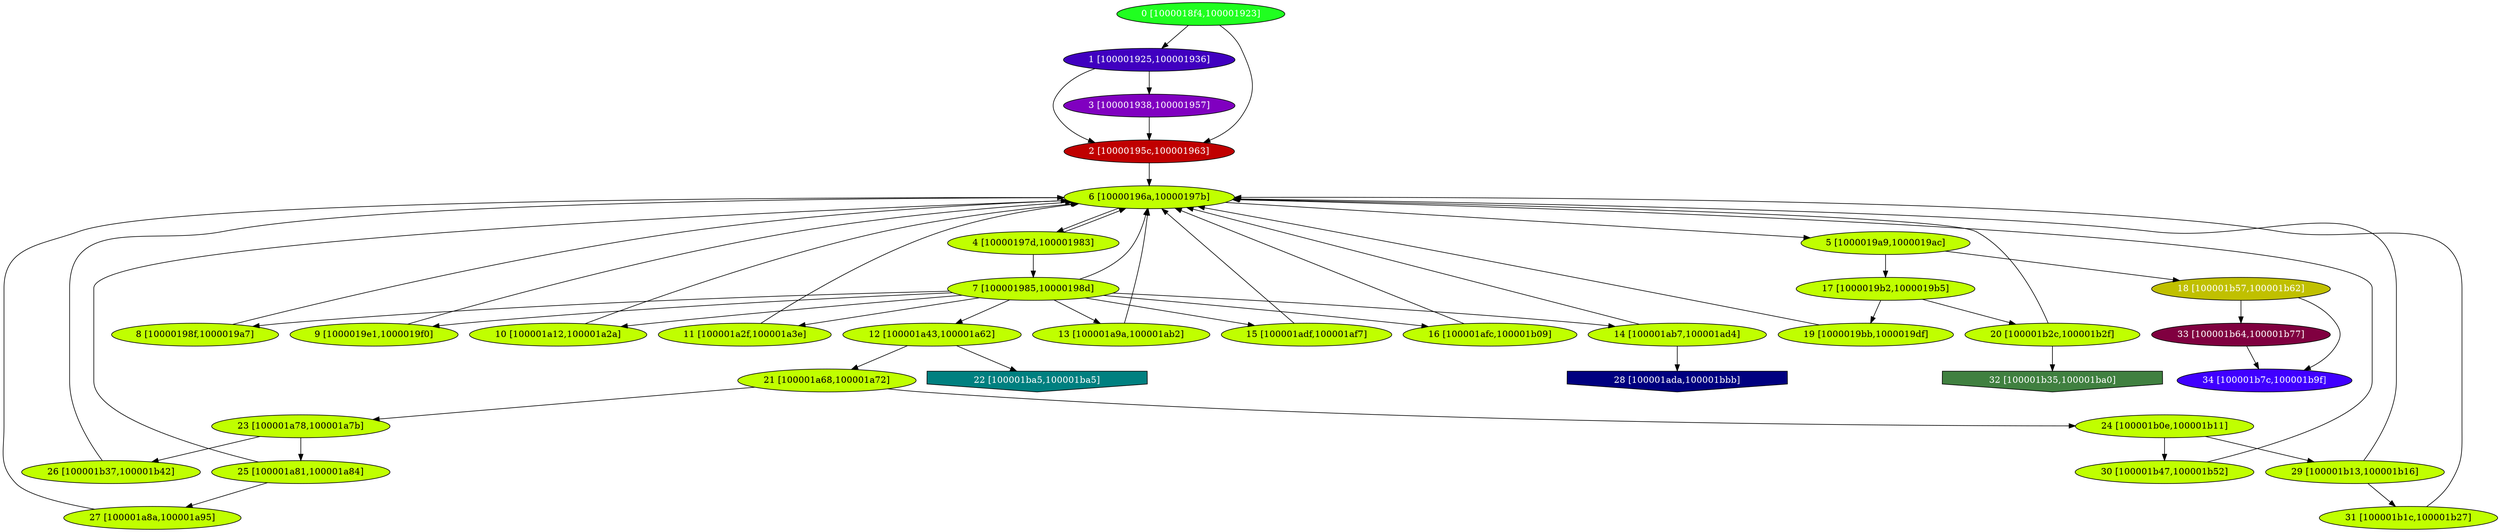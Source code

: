 diGraph hexdump{
	hexdump_0  [style=filled fillcolor="#20FF20" fontcolor="#ffffff" shape=oval label="0 [1000018f4,100001923]"]
	hexdump_1  [style=filled fillcolor="#4000C0" fontcolor="#ffffff" shape=oval label="1 [100001925,100001936]"]
	hexdump_2  [style=filled fillcolor="#C00000" fontcolor="#ffffff" shape=oval label="2 [10000195c,100001963]"]
	hexdump_3  [style=filled fillcolor="#8000C0" fontcolor="#ffffff" shape=oval label="3 [100001938,100001957]"]
	hexdump_4  [style=filled fillcolor="#C0FF00" fontcolor="#000000" shape=oval label="4 [10000197d,100001983]"]
	hexdump_5  [style=filled fillcolor="#C0FF00" fontcolor="#000000" shape=oval label="5 [1000019a9,1000019ac]"]
	hexdump_6  [style=filled fillcolor="#C0FF00" fontcolor="#000000" shape=oval label="6 [10000196a,10000197b]"]
	hexdump_7  [style=filled fillcolor="#C0FF00" fontcolor="#000000" shape=oval label="7 [100001985,10000198d]"]
	hexdump_8  [style=filled fillcolor="#C0FF00" fontcolor="#000000" shape=oval label="8 [10000198f,1000019a7]"]
	hexdump_9  [style=filled fillcolor="#C0FF00" fontcolor="#000000" shape=oval label="9 [1000019e1,1000019f0]"]
	hexdump_a  [style=filled fillcolor="#C0FF00" fontcolor="#000000" shape=oval label="10 [100001a12,100001a2a]"]
	hexdump_b  [style=filled fillcolor="#C0FF00" fontcolor="#000000" shape=oval label="11 [100001a2f,100001a3e]"]
	hexdump_c  [style=filled fillcolor="#C0FF00" fontcolor="#000000" shape=oval label="12 [100001a43,100001a62]"]
	hexdump_d  [style=filled fillcolor="#C0FF00" fontcolor="#000000" shape=oval label="13 [100001a9a,100001ab2]"]
	hexdump_e  [style=filled fillcolor="#C0FF00" fontcolor="#000000" shape=oval label="14 [100001ab7,100001ad4]"]
	hexdump_f  [style=filled fillcolor="#C0FF00" fontcolor="#000000" shape=oval label="15 [100001adf,100001af7]"]
	hexdump_10  [style=filled fillcolor="#C0FF00" fontcolor="#000000" shape=oval label="16 [100001afc,100001b09]"]
	hexdump_11  [style=filled fillcolor="#C0FF00" fontcolor="#000000" shape=oval label="17 [1000019b2,1000019b5]"]
	hexdump_12  [style=filled fillcolor="#C0C000" fontcolor="#ffffff" shape=oval label="18 [100001b57,100001b62]"]
	hexdump_13  [style=filled fillcolor="#C0FF00" fontcolor="#000000" shape=oval label="19 [1000019bb,1000019df]"]
	hexdump_14  [style=filled fillcolor="#C0FF00" fontcolor="#000000" shape=oval label="20 [100001b2c,100001b2f]"]
	hexdump_15  [style=filled fillcolor="#C0FF00" fontcolor="#000000" shape=oval label="21 [100001a68,100001a72]"]
	hexdump_16  [style=filled fillcolor="#008080" fontcolor="#ffffff" shape=invhouse label="22 [100001ba5,100001ba5]"]
	hexdump_17  [style=filled fillcolor="#C0FF00" fontcolor="#000000" shape=oval label="23 [100001a78,100001a7b]"]
	hexdump_18  [style=filled fillcolor="#C0FF00" fontcolor="#000000" shape=oval label="24 [100001b0e,100001b11]"]
	hexdump_19  [style=filled fillcolor="#C0FF00" fontcolor="#000000" shape=oval label="25 [100001a81,100001a84]"]
	hexdump_1a  [style=filled fillcolor="#C0FF00" fontcolor="#000000" shape=oval label="26 [100001b37,100001b42]"]
	hexdump_1b  [style=filled fillcolor="#C0FF00" fontcolor="#000000" shape=oval label="27 [100001a8a,100001a95]"]
	hexdump_1c  [style=filled fillcolor="#000080" fontcolor="#ffffff" shape=invhouse label="28 [100001ada,100001bbb]"]
	hexdump_1d  [style=filled fillcolor="#C0FF00" fontcolor="#000000" shape=oval label="29 [100001b13,100001b16]"]
	hexdump_1e  [style=filled fillcolor="#C0FF00" fontcolor="#000000" shape=oval label="30 [100001b47,100001b52]"]
	hexdump_1f  [style=filled fillcolor="#C0FF00" fontcolor="#000000" shape=oval label="31 [100001b1c,100001b27]"]
	hexdump_20  [style=filled fillcolor="#408040" fontcolor="#ffffff" shape=invhouse label="32 [100001b35,100001ba0]"]
	hexdump_21  [style=filled fillcolor="#800040" fontcolor="#ffffff" shape=oval label="33 [100001b64,100001b77]"]
	hexdump_22  [style=filled fillcolor="#4000FF" fontcolor="#ffffff" shape=oval label="34 [100001b7c,100001b9f]"]

	hexdump_0 -> hexdump_1
	hexdump_0 -> hexdump_2
	hexdump_1 -> hexdump_2
	hexdump_1 -> hexdump_3
	hexdump_2 -> hexdump_6
	hexdump_3 -> hexdump_2
	hexdump_4 -> hexdump_6
	hexdump_4 -> hexdump_7
	hexdump_5 -> hexdump_11
	hexdump_5 -> hexdump_12
	hexdump_6 -> hexdump_4
	hexdump_6 -> hexdump_5
	hexdump_7 -> hexdump_6
	hexdump_7 -> hexdump_8
	hexdump_7 -> hexdump_9
	hexdump_7 -> hexdump_a
	hexdump_7 -> hexdump_b
	hexdump_7 -> hexdump_c
	hexdump_7 -> hexdump_d
	hexdump_7 -> hexdump_e
	hexdump_7 -> hexdump_f
	hexdump_7 -> hexdump_10
	hexdump_8 -> hexdump_6
	hexdump_9 -> hexdump_6
	hexdump_a -> hexdump_6
	hexdump_b -> hexdump_6
	hexdump_c -> hexdump_15
	hexdump_c -> hexdump_16
	hexdump_d -> hexdump_6
	hexdump_e -> hexdump_6
	hexdump_e -> hexdump_1c
	hexdump_f -> hexdump_6
	hexdump_10 -> hexdump_6
	hexdump_11 -> hexdump_13
	hexdump_11 -> hexdump_14
	hexdump_12 -> hexdump_21
	hexdump_12 -> hexdump_22
	hexdump_13 -> hexdump_6
	hexdump_14 -> hexdump_6
	hexdump_14 -> hexdump_20
	hexdump_15 -> hexdump_17
	hexdump_15 -> hexdump_18
	hexdump_17 -> hexdump_19
	hexdump_17 -> hexdump_1a
	hexdump_18 -> hexdump_1d
	hexdump_18 -> hexdump_1e
	hexdump_19 -> hexdump_6
	hexdump_19 -> hexdump_1b
	hexdump_1a -> hexdump_6
	hexdump_1b -> hexdump_6
	hexdump_1d -> hexdump_6
	hexdump_1d -> hexdump_1f
	hexdump_1e -> hexdump_6
	hexdump_1f -> hexdump_6
	hexdump_21 -> hexdump_22
}